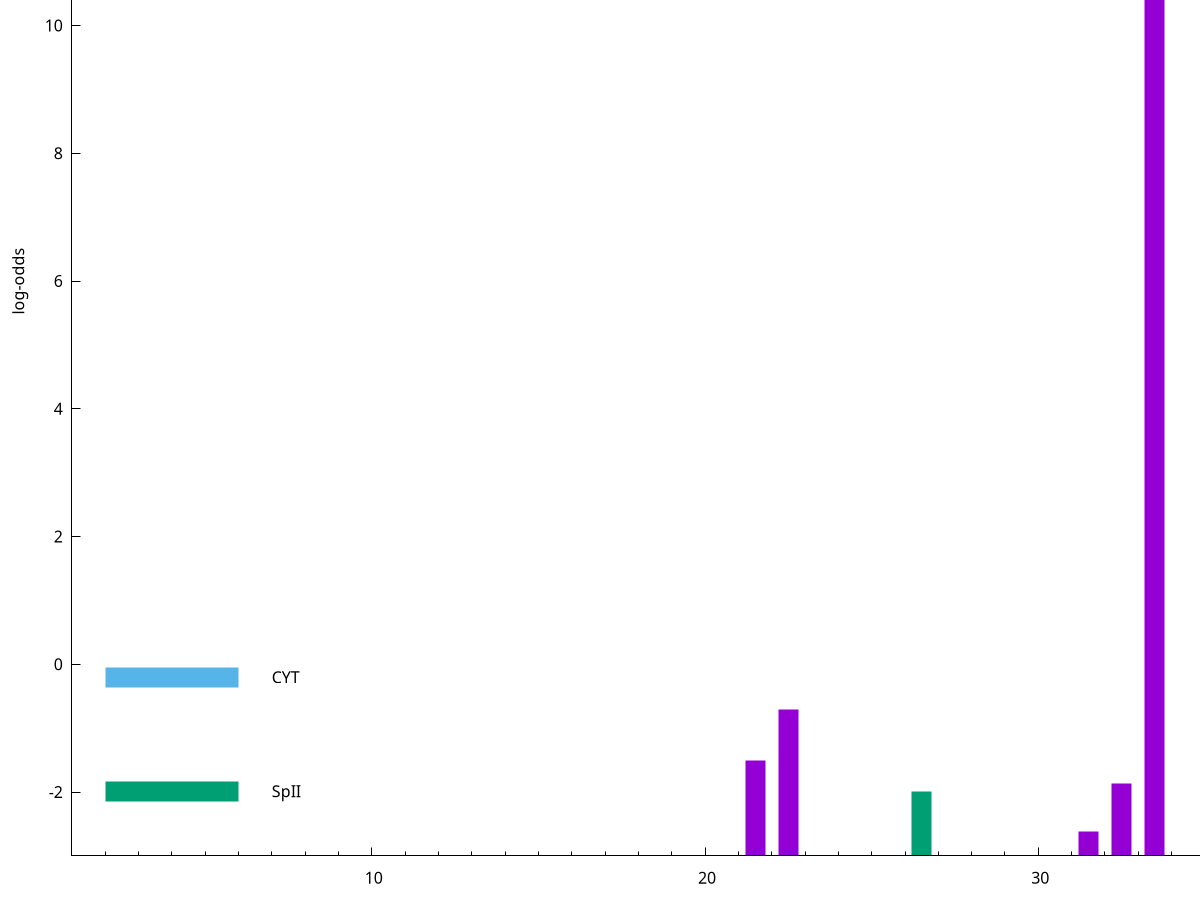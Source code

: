 set title "LipoP predictions for SRR5666412.gff"
set size 2., 1.4
set xrange [1:70] 
set mxtics 10
set yrange [-3:15]
set y2range [0:18]
set ylabel "log-odds"
set term postscript eps color solid "Helvetica" 30
set output "SRR5666412.gff.eps"
set arrow from 2,11.7095 to 6,11.7095 nohead lt 1 lw 20
set label "SpI" at 7,11.7095
set arrow from 2,-0.200913 to 6,-0.200913 nohead lt 3 lw 20
set label "CYT" at 7,-0.200913
set arrow from 2,-1.9858 to 6,-1.9858 nohead lt 2 lw 20
set label "SpII" at 7,-1.9858
set arrow from 2,11.7095 to 6,11.7095 nohead lt 1 lw 20
set label "SpI" at 7,11.7095
# NOTE: The scores below are the log-odds scores with the threshold
# NOTE: subtracted (a hack to make gnuplot make the histogram all
# NOTE: look nice).
plot "-" axes x1y2 title "" with impulses lt 2 lw 20, "-" axes x1y2 title "" with impulses lt 1 lw 20
26.500000 1.014200
e
33.500000 14.708900
22.500000 2.287122
21.500000 1.494270
32.500000 1.126550
31.500000 0.382180
e
exit
